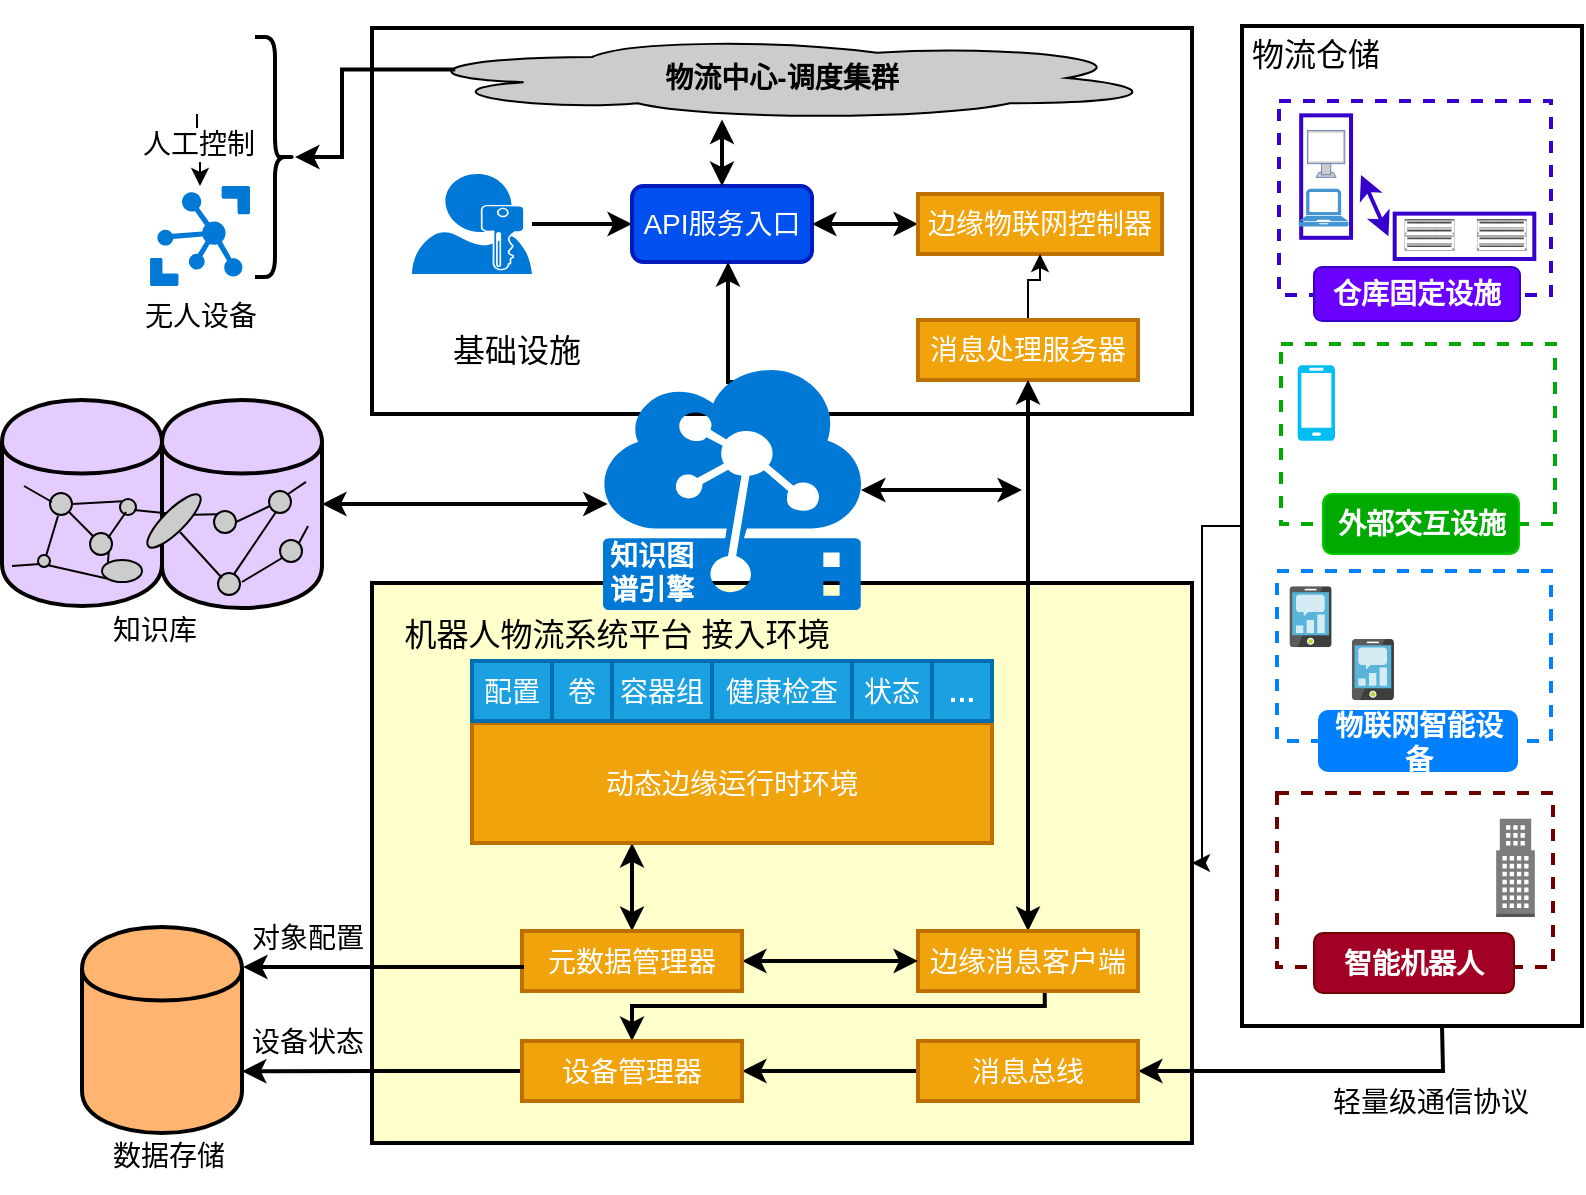 <mxfile version="13.7.3" type="device" pages="2"><diagram id="Lx7UjUvaqmN4qIO5GQPM" name="第 1 页"><mxGraphModel dx="1595" dy="1691" grid="1" gridSize="10" guides="1" tooltips="1" connect="1" arrows="1" fold="1" page="1" pageScale="1" pageWidth="827" pageHeight="1169" math="0" shadow="0"><root><mxCell id="0"/><mxCell id="1" parent="0"/><mxCell id="pBT33sLecfNTB4AK69uB-1" value="" style="edgeStyle=orthogonalEdgeStyle;rounded=0;orthogonalLoop=1;jettySize=auto;html=1;" edge="1" parent="1" source="ZrPnzG4gwPI1K-78CBUd-1" target="ZrPnzG4gwPI1K-78CBUd-11"><mxGeometry relative="1" as="geometry"/></mxCell><mxCell id="ZrPnzG4gwPI1K-78CBUd-1" value="" style="rounded=0;whiteSpace=wrap;html=1;strokeColor=#000000;strokeWidth=2;" parent="1" vertex="1"><mxGeometry x="590" y="-60" width="170" height="500" as="geometry"/></mxCell><mxCell id="ZrPnzG4gwPI1K-78CBUd-2" value="" style="rounded=0;whiteSpace=wrap;html=1;strokeColor=#000000;strokeWidth=2;" parent="1" vertex="1"><mxGeometry x="155" y="-59" width="410" height="193" as="geometry"/></mxCell><mxCell id="ZrPnzG4gwPI1K-78CBUd-3" value="&lt;font style=&quot;font-size: 16px&quot;&gt;基础设施&lt;/font&gt;" style="rounded=0;whiteSpace=wrap;html=1;fillColor=none;strokeColor=none;" parent="1" vertex="1"><mxGeometry x="170" y="82" width="115" height="40" as="geometry"/></mxCell><mxCell id="ZrPnzG4gwPI1K-78CBUd-4" style="edgeStyle=orthogonalEdgeStyle;rounded=0;orthogonalLoop=1;jettySize=auto;html=1;entryX=0;entryY=0.5;entryDx=0;entryDy=0;startArrow=none;startFill=0;strokeWidth=2;" parent="1" source="ZrPnzG4gwPI1K-78CBUd-5" target="ZrPnzG4gwPI1K-78CBUd-6" edge="1"><mxGeometry relative="1" as="geometry"/></mxCell><mxCell id="ZrPnzG4gwPI1K-78CBUd-5" value="" style="shadow=0;dashed=0;html=1;strokeColor=none;labelPosition=center;verticalLabelPosition=bottom;verticalAlign=top;align=center;shape=mxgraph.mscae.enterprise.user_permissions;fillColor=#0078D7;" parent="1" vertex="1"><mxGeometry x="175" y="14" width="60" height="50" as="geometry"/></mxCell><mxCell id="ZrPnzG4gwPI1K-78CBUd-6" value="&lt;font style=&quot;font-size: 14px&quot;&gt;API服务入口&lt;/font&gt;" style="rounded=1;whiteSpace=wrap;html=1;strokeColor=#001DBC;fillColor=#0050ef;strokeWidth=2;fontColor=#ffffff;" parent="1" vertex="1"><mxGeometry x="285" y="20" width="90" height="38" as="geometry"/></mxCell><mxCell id="ZrPnzG4gwPI1K-78CBUd-7" style="edgeStyle=orthogonalEdgeStyle;rounded=0;orthogonalLoop=1;jettySize=auto;html=1;entryX=1;entryY=0.5;entryDx=0;entryDy=0;startArrow=classic;startFill=1;strokeWidth=2;" parent="1" source="ZrPnzG4gwPI1K-78CBUd-8" target="ZrPnzG4gwPI1K-78CBUd-6" edge="1"><mxGeometry relative="1" as="geometry"/></mxCell><mxCell id="ZrPnzG4gwPI1K-78CBUd-8" value="&lt;font style=&quot;font-size: 14px&quot;&gt;边缘物联网控制器&lt;/font&gt;" style="rounded=0;whiteSpace=wrap;html=1;strokeColor=#BD7000;strokeWidth=2;fillColor=#f0a30a;fontColor=#ffffff;" parent="1" vertex="1"><mxGeometry x="428" y="24" width="122" height="30" as="geometry"/></mxCell><mxCell id="O9YKRlJjM2CuxDKWmABN-1" style="edgeStyle=orthogonalEdgeStyle;rounded=0;orthogonalLoop=1;jettySize=auto;html=1;" parent="1" source="ZrPnzG4gwPI1K-78CBUd-10" target="ZrPnzG4gwPI1K-78CBUd-8" edge="1"><mxGeometry relative="1" as="geometry"/></mxCell><mxCell id="ZrPnzG4gwPI1K-78CBUd-10" value="&lt;font style=&quot;font-size: 14px&quot;&gt;消息处理服务器&lt;/font&gt;" style="rounded=0;whiteSpace=wrap;html=1;strokeColor=#BD7000;strokeWidth=2;fillColor=#f0a30a;fontColor=#ffffff;" parent="1" vertex="1"><mxGeometry x="428" y="87" width="110" height="30" as="geometry"/></mxCell><mxCell id="ZrPnzG4gwPI1K-78CBUd-11" value="" style="rounded=0;whiteSpace=wrap;html=1;strokeColor=#000000;strokeWidth=2;fillColor=#FFFFCC;" parent="1" vertex="1"><mxGeometry x="155" y="218.5" width="410" height="280" as="geometry"/></mxCell><mxCell id="ZrPnzG4gwPI1K-78CBUd-12" value="&lt;font style=&quot;font-size: 16px&quot;&gt;机器人物流系统平台 接入环境&lt;/font&gt;" style="rounded=0;whiteSpace=wrap;html=1;fillColor=none;strokeColor=none;" parent="1" vertex="1"><mxGeometry x="155" y="224.5" width="245" height="38" as="geometry"/></mxCell><mxCell id="ZrPnzG4gwPI1K-78CBUd-13" style="edgeStyle=orthogonalEdgeStyle;rounded=0;orthogonalLoop=1;jettySize=auto;html=1;entryX=0.5;entryY=0;entryDx=0;entryDy=0;startArrow=classic;startFill=1;strokeWidth=2;" parent="1" source="ZrPnzG4gwPI1K-78CBUd-15" target="ZrPnzG4gwPI1K-78CBUd-26" edge="1"><mxGeometry relative="1" as="geometry"><Array as="points"><mxPoint x="285" y="360"/><mxPoint x="285" y="360"/></Array></mxGeometry></mxCell><mxCell id="ZrPnzG4gwPI1K-78CBUd-15" value="&lt;font style=&quot;font-size: 14px&quot;&gt;动态边缘运行时环境&lt;/font&gt;" style="rounded=0;whiteSpace=wrap;html=1;strokeColor=#BD7000;strokeWidth=2;fillColor=#f0a30a;fontColor=#ffffff;" parent="1" vertex="1"><mxGeometry x="205" y="288.5" width="260" height="60" as="geometry"/></mxCell><mxCell id="ZrPnzG4gwPI1K-78CBUd-16" value="&lt;span style=&quot;font-size: 14px&quot;&gt;配置&lt;/span&gt;" style="rounded=0;whiteSpace=wrap;html=1;strokeColor=#006EAF;strokeWidth=2;fillColor=#1ba1e2;fontColor=#ffffff;" parent="1" vertex="1"><mxGeometry x="205" y="257.5" width="40" height="30" as="geometry"/></mxCell><mxCell id="ZrPnzG4gwPI1K-78CBUd-17" value="&lt;span style=&quot;font-size: 14px&quot;&gt;卷&lt;/span&gt;" style="rounded=0;whiteSpace=wrap;html=1;strokeColor=#006EAF;strokeWidth=2;fillColor=#1ba1e2;fontColor=#ffffff;" parent="1" vertex="1"><mxGeometry x="245" y="257.5" width="30" height="30" as="geometry"/></mxCell><mxCell id="ZrPnzG4gwPI1K-78CBUd-18" value="&lt;span style=&quot;font-size: 14px&quot;&gt;容器组&lt;/span&gt;" style="rounded=0;whiteSpace=wrap;html=1;strokeColor=#006EAF;strokeWidth=2;fillColor=#1ba1e2;fontColor=#ffffff;" parent="1" vertex="1"><mxGeometry x="275" y="257.5" width="50" height="30" as="geometry"/></mxCell><mxCell id="ZrPnzG4gwPI1K-78CBUd-19" value="&lt;span style=&quot;font-size: 14px&quot;&gt;健康检查&lt;/span&gt;" style="rounded=0;whiteSpace=wrap;html=1;strokeColor=#006EAF;strokeWidth=2;fillColor=#1ba1e2;fontColor=#ffffff;" parent="1" vertex="1"><mxGeometry x="325" y="257.5" width="70" height="30" as="geometry"/></mxCell><mxCell id="ZrPnzG4gwPI1K-78CBUd-20" value="&lt;span style=&quot;font-size: 14px&quot;&gt;状态&lt;/span&gt;" style="rounded=0;whiteSpace=wrap;html=1;strokeColor=#006EAF;strokeWidth=2;fillColor=#1ba1e2;fontColor=#ffffff;" parent="1" vertex="1"><mxGeometry x="395" y="257.5" width="40" height="30" as="geometry"/></mxCell><mxCell id="ZrPnzG4gwPI1K-78CBUd-21" value="&lt;span style=&quot;font-size: 14px&quot;&gt;&lt;b&gt;…&lt;/b&gt;&lt;/span&gt;" style="rounded=0;whiteSpace=wrap;html=1;strokeColor=#006EAF;strokeWidth=2;fillColor=#1ba1e2;fontColor=#ffffff;" parent="1" vertex="1"><mxGeometry x="435" y="257.5" width="30" height="30" as="geometry"/></mxCell><mxCell id="ZrPnzG4gwPI1K-78CBUd-22" style="edgeStyle=orthogonalEdgeStyle;rounded=0;orthogonalLoop=1;jettySize=auto;html=1;strokeWidth=2;startArrow=classic;startFill=1;" parent="1" source="ZrPnzG4gwPI1K-78CBUd-24" target="ZrPnzG4gwPI1K-78CBUd-10" edge="1"><mxGeometry relative="1" as="geometry"/></mxCell><mxCell id="ZrPnzG4gwPI1K-78CBUd-23" style="edgeStyle=orthogonalEdgeStyle;rounded=0;orthogonalLoop=1;jettySize=auto;html=1;entryX=0.5;entryY=0;entryDx=0;entryDy=0;startArrow=none;startFill=0;strokeWidth=2;exitX=0.576;exitY=1.017;exitDx=0;exitDy=0;exitPerimeter=0;" parent="1" source="ZrPnzG4gwPI1K-78CBUd-24" target="ZrPnzG4gwPI1K-78CBUd-31" edge="1"><mxGeometry relative="1" as="geometry"><Array as="points"><mxPoint x="491" y="430"/><mxPoint x="285" y="430"/></Array></mxGeometry></mxCell><mxCell id="ZrPnzG4gwPI1K-78CBUd-24" value="&lt;font style=&quot;font-size: 14px&quot;&gt;边缘消息客户端&lt;/font&gt;" style="rounded=0;whiteSpace=wrap;html=1;strokeColor=#BD7000;strokeWidth=2;fillColor=#f0a30a;fontColor=#ffffff;" parent="1" vertex="1"><mxGeometry x="428" y="392.5" width="110" height="30" as="geometry"/></mxCell><mxCell id="ZrPnzG4gwPI1K-78CBUd-25" style="edgeStyle=orthogonalEdgeStyle;rounded=0;orthogonalLoop=1;jettySize=auto;html=1;entryX=0;entryY=0.5;entryDx=0;entryDy=0;startArrow=classic;startFill=1;strokeWidth=2;" parent="1" source="ZrPnzG4gwPI1K-78CBUd-26" target="ZrPnzG4gwPI1K-78CBUd-24" edge="1"><mxGeometry relative="1" as="geometry"/></mxCell><mxCell id="ZrPnzG4gwPI1K-78CBUd-26" value="&lt;font style=&quot;font-size: 14px&quot;&gt;元数据管理器&lt;/font&gt;" style="rounded=0;whiteSpace=wrap;html=1;strokeColor=#BD7000;strokeWidth=2;fillColor=#f0a30a;fontColor=#ffffff;" parent="1" vertex="1"><mxGeometry x="230" y="392.5" width="110" height="30" as="geometry"/></mxCell><mxCell id="ZrPnzG4gwPI1K-78CBUd-27" style="edgeStyle=orthogonalEdgeStyle;rounded=0;orthogonalLoop=1;jettySize=auto;html=1;startArrow=none;startFill=0;strokeWidth=2;" parent="1" source="ZrPnzG4gwPI1K-78CBUd-29" target="ZrPnzG4gwPI1K-78CBUd-31" edge="1"><mxGeometry relative="1" as="geometry"/></mxCell><mxCell id="ZrPnzG4gwPI1K-78CBUd-28" style="edgeStyle=orthogonalEdgeStyle;rounded=0;orthogonalLoop=1;jettySize=auto;html=1;endArrow=none;endFill=0;startArrow=classic;startFill=1;strokeWidth=2;" parent="1" source="ZrPnzG4gwPI1K-78CBUd-29" edge="1"><mxGeometry relative="1" as="geometry"><mxPoint x="690" y="440" as="targetPoint"/></mxGeometry></mxCell><mxCell id="ZrPnzG4gwPI1K-78CBUd-29" value="&lt;font style=&quot;font-size: 14px&quot;&gt;消息总线&lt;/font&gt;" style="rounded=0;whiteSpace=wrap;html=1;strokeColor=#BD7000;strokeWidth=2;fillColor=#f0a30a;fontColor=#ffffff;" parent="1" vertex="1"><mxGeometry x="428" y="447.5" width="110" height="30" as="geometry"/></mxCell><mxCell id="ZrPnzG4gwPI1K-78CBUd-30" style="edgeStyle=orthogonalEdgeStyle;rounded=0;orthogonalLoop=1;jettySize=auto;html=1;entryX=1;entryY=0.7;entryDx=0;entryDy=0;startArrow=none;startFill=0;strokeWidth=2;" parent="1" source="ZrPnzG4gwPI1K-78CBUd-31" target="ZrPnzG4gwPI1K-78CBUd-108" edge="1"><mxGeometry relative="1" as="geometry"/></mxCell><mxCell id="ZrPnzG4gwPI1K-78CBUd-31" value="&lt;font style=&quot;font-size: 14px&quot;&gt;设备管理器&lt;/font&gt;" style="rounded=0;whiteSpace=wrap;html=1;strokeColor=#BD7000;strokeWidth=2;fillColor=#f0a30a;fontColor=#ffffff;" parent="1" vertex="1"><mxGeometry x="230" y="447.5" width="110" height="30" as="geometry"/></mxCell><mxCell id="ZrPnzG4gwPI1K-78CBUd-32" value="" style="group" parent="1" vertex="1" connectable="0"><mxGeometry x="607.5" y="323.5" width="153.5" height="140.5" as="geometry"/></mxCell><mxCell id="ZrPnzG4gwPI1K-78CBUd-33" value="" style="rounded=0;whiteSpace=wrap;html=1;strokeWidth=2;dashed=1;strokeColor=#6F0000;fillColor=#FFFFFF;fontColor=#ffffff;" parent="ZrPnzG4gwPI1K-78CBUd-32" vertex="1"><mxGeometry width="138" height="87" as="geometry"/></mxCell><mxCell id="ZrPnzG4gwPI1K-78CBUd-38" value="" style="outlineConnect=0;dashed=0;verticalLabelPosition=bottom;verticalAlign=top;align=center;html=1;shape=mxgraph.aws3.office_building;fillColor=#7D7C7C;gradientColor=none;strokeColor=#CCCC00;strokeWidth=2;" parent="ZrPnzG4gwPI1K-78CBUd-32" vertex="1"><mxGeometry x="109.587" y="12.904" width="19.323" height="49.135" as="geometry"/></mxCell><mxCell id="ZrPnzG4gwPI1K-78CBUd-39" value="&lt;span style=&quot;font-size: 14px&quot;&gt;&lt;b&gt;智能机器人&lt;/b&gt;&lt;/span&gt;" style="rounded=1;whiteSpace=wrap;html=1;strokeColor=#6F0000;fillColor=#a20025;fontColor=#ffffff;" parent="ZrPnzG4gwPI1K-78CBUd-32" vertex="1"><mxGeometry x="18.5" y="70" width="100" height="30" as="geometry"/></mxCell><mxCell id="ZrPnzG4gwPI1K-78CBUd-243" value="" style="shape=image;html=1;verticalAlign=top;verticalLabelPosition=bottom;labelBackgroundColor=#ffffff;imageAspect=0;aspect=fixed;image=https://cdn0.iconfinder.com/data/icons/star-wars/512/r2d2-128.png" parent="ZrPnzG4gwPI1K-78CBUd-32" vertex="1"><mxGeometry x="8.62" y="10" width="28.54" height="28.54" as="geometry"/></mxCell><mxCell id="ZrPnzG4gwPI1K-78CBUd-245" value="" style="shape=image;html=1;verticalAlign=top;verticalLabelPosition=bottom;labelBackgroundColor=#ffffff;imageAspect=0;aspect=fixed;image=https://cdn0.iconfinder.com/data/icons/free-e-commerce-linear/1024/atm-machine-128.png" parent="ZrPnzG4gwPI1K-78CBUd-32" vertex="1"><mxGeometry x="12.89" y="42.04" width="20" height="20" as="geometry"/></mxCell><mxCell id="ZrPnzG4gwPI1K-78CBUd-246" value="" style="shape=image;html=1;verticalAlign=top;verticalLabelPosition=bottom;labelBackgroundColor=#ffffff;imageAspect=0;aspect=fixed;image=https://cdn0.iconfinder.com/data/icons/star-wars/512/r2d2-128.png" parent="ZrPnzG4gwPI1K-78CBUd-32" vertex="1"><mxGeometry x="42.5" y="10" width="28.54" height="28.54" as="geometry"/></mxCell><mxCell id="ZrPnzG4gwPI1K-78CBUd-247" value="" style="shape=image;html=1;verticalAlign=top;verticalLabelPosition=bottom;labelBackgroundColor=#ffffff;imageAspect=0;aspect=fixed;image=https://cdn0.iconfinder.com/data/icons/star-wars/512/r2d2-128.png" parent="ZrPnzG4gwPI1K-78CBUd-32" vertex="1"><mxGeometry x="78.05" y="10" width="28.54" height="28.54" as="geometry"/></mxCell><mxCell id="ZrPnzG4gwPI1K-78CBUd-248" value="" style="shape=image;html=1;verticalAlign=top;verticalLabelPosition=bottom;labelBackgroundColor=#ffffff;imageAspect=0;aspect=fixed;image=https://cdn0.iconfinder.com/data/icons/free-e-commerce-linear/1024/atm-machine-128.png" parent="ZrPnzG4gwPI1K-78CBUd-32" vertex="1"><mxGeometry x="46.77" y="42.04" width="20" height="20" as="geometry"/></mxCell><mxCell id="ZrPnzG4gwPI1K-78CBUd-249" value="" style="shape=image;html=1;verticalAlign=top;verticalLabelPosition=bottom;labelBackgroundColor=#ffffff;imageAspect=0;aspect=fixed;image=https://cdn0.iconfinder.com/data/icons/free-e-commerce-linear/1024/atm-machine-128.png" parent="ZrPnzG4gwPI1K-78CBUd-32" vertex="1"><mxGeometry x="82.32" y="42.04" width="20" height="20" as="geometry"/></mxCell><mxCell id="ZrPnzG4gwPI1K-78CBUd-40" value="" style="group" parent="1" vertex="1" connectable="0"><mxGeometry x="609.5" y="99" width="137" height="105" as="geometry"/></mxCell><mxCell id="ZrPnzG4gwPI1K-78CBUd-41" value="" style="rounded=0;whiteSpace=wrap;html=1;strokeWidth=2;dashed=1;strokeColor=#00AA00;" parent="ZrPnzG4gwPI1K-78CBUd-40" vertex="1"><mxGeometry width="137" height="90" as="geometry"/></mxCell><mxCell id="ZrPnzG4gwPI1K-78CBUd-42" value="" style="shape=image;html=1;verticalAlign=top;verticalLabelPosition=bottom;labelBackgroundColor=#ffffff;imageAspect=0;aspect=fixed;image=https://cdn3.iconfinder.com/data/icons/security-flat-2-1/512/home__house__key_-128.png;dashed=1;strokeColor=#00AA00;strokeWidth=2;fillColor=#00AA00;" parent="ZrPnzG4gwPI1K-78CBUd-40" vertex="1"><mxGeometry x="75.915" y="25.325" width="23.229" height="23.229" as="geometry"/></mxCell><mxCell id="ZrPnzG4gwPI1K-78CBUd-43" value="" style="shape=image;html=1;verticalAlign=top;verticalLabelPosition=bottom;labelBackgroundColor=#ffffff;imageAspect=0;aspect=fixed;image=https://cdn3.iconfinder.com/data/icons/security-flat-2-1/512/home__house__key_-128.png;dashed=1;strokeColor=#00AA00;strokeWidth=2;fillColor=#00AA00;" parent="ZrPnzG4gwPI1K-78CBUd-40" vertex="1"><mxGeometry x="106.457" y="7.939" width="23.229" height="23.229" as="geometry"/></mxCell><mxCell id="ZrPnzG4gwPI1K-78CBUd-44" value="" style="shape=image;html=1;verticalAlign=top;verticalLabelPosition=bottom;labelBackgroundColor=#ffffff;imageAspect=0;aspect=fixed;image=https://cdn3.iconfinder.com/data/icons/security-flat-2-1/512/home__house__key_-128.png;dashed=1;strokeColor=#00AA00;strokeWidth=2;fillColor=#00AA00;" parent="ZrPnzG4gwPI1K-78CBUd-40" vertex="1"><mxGeometry x="106.457" y="45.357" width="23.229" height="23.229" as="geometry"/></mxCell><mxCell id="ZrPnzG4gwPI1K-78CBUd-45" value="" style="shape=image;html=1;verticalAlign=top;verticalLabelPosition=bottom;labelBackgroundColor=#ffffff;imageAspect=0;aspect=fixed;image=https://cdn0.iconfinder.com/data/icons/internet-line/512/Internet_Line-18-128.png;dashed=1;strokeColor=#007FFF;strokeWidth=2;fillColor=#007FFF;" parent="ZrPnzG4gwPI1K-78CBUd-40" vertex="1"><mxGeometry x="42.256" y="3.782" width="33.01" height="33.01" as="geometry"/></mxCell><mxCell id="ZrPnzG4gwPI1K-78CBUd-46" value="" style="verticalLabelPosition=bottom;html=1;verticalAlign=top;align=center;strokeColor=none;fillColor=#00BEF2;shape=mxgraph.azure.mobile;dashed=1;" parent="ZrPnzG4gwPI1K-78CBUd-40" vertex="1"><mxGeometry x="8.285" y="10.585" width="18.7" height="37.796" as="geometry"/></mxCell><mxCell id="ZrPnzG4gwPI1K-78CBUd-47" value="" style="shape=image;html=1;verticalAlign=top;verticalLabelPosition=bottom;labelBackgroundColor=#ffffff;imageAspect=0;aspect=fixed;image=https://cdn1.iconfinder.com/data/icons/amenities-outline-ii/48/_computer-128.png;dashed=1;strokeColor=#00AA00;strokeWidth=2;fillColor=#00AA00;" parent="ZrPnzG4gwPI1K-78CBUd-40" vertex="1"><mxGeometry x="36.957" y="44.601" width="28.731" height="28.731" as="geometry"/></mxCell><mxCell id="ZrPnzG4gwPI1K-78CBUd-48" value="&lt;font style=&quot;font-size: 14px&quot; color=&quot;#ffffff&quot;&gt;&lt;b&gt;外部交互设施&lt;/b&gt;&lt;/font&gt;" style="rounded=1;whiteSpace=wrap;html=1;strokeColor=#00CC00;fillColor=#00AA00;" parent="ZrPnzG4gwPI1K-78CBUd-40" vertex="1"><mxGeometry x="21" y="75" width="98" height="30" as="geometry"/></mxCell><mxCell id="ZrPnzG4gwPI1K-78CBUd-49" value="" style="group" parent="1" vertex="1" connectable="0"><mxGeometry x="607.5" y="212.5" width="137.953" height="100" as="geometry"/></mxCell><mxCell id="ZrPnzG4gwPI1K-78CBUd-50" value="" style="rounded=0;whiteSpace=wrap;html=1;strokeWidth=2;dashed=1;strokeColor=#007FFF;" parent="ZrPnzG4gwPI1K-78CBUd-49" vertex="1"><mxGeometry width="137" height="85" as="geometry"/></mxCell><mxCell id="ZrPnzG4gwPI1K-78CBUd-51" value="" style="aspect=fixed;html=1;perimeter=none;align=center;shadow=0;dashed=0;image;fontSize=12;image=img/lib/mscae/Mobile_Engagement.svg;" parent="ZrPnzG4gwPI1K-78CBUd-49" vertex="1"><mxGeometry x="37.399" y="34.02" width="21.089" height="30.564" as="geometry"/></mxCell><mxCell id="ZrPnzG4gwPI1K-78CBUd-52" value="" style="aspect=fixed;html=1;perimeter=none;align=center;shadow=0;dashed=0;image;fontSize=12;image=img/lib/mscae/Mobile_Engagement.svg;" parent="ZrPnzG4gwPI1K-78CBUd-49" vertex="1"><mxGeometry x="6.233" y="7.563" width="21.089" height="30.564" as="geometry"/></mxCell><mxCell id="ZrPnzG4gwPI1K-78CBUd-53" value="" style="shape=image;html=1;verticalAlign=top;verticalLabelPosition=bottom;labelBackgroundColor=#ffffff;imageAspect=0;aspect=fixed;image=https://cdn0.iconfinder.com/data/icons/internet-line/512/Internet_Line-18-128.png;dashed=1;strokeColor=#007FFF;strokeWidth=2;fillColor=#007FFF;" parent="ZrPnzG4gwPI1K-78CBUd-49" vertex="1"><mxGeometry x="59.215" y="6.051" width="33.01" height="33.01" as="geometry"/></mxCell><mxCell id="ZrPnzG4gwPI1K-78CBUd-54" value="" style="shape=image;html=1;verticalAlign=top;verticalLabelPosition=bottom;labelBackgroundColor=#ffffff;imageAspect=0;aspect=fixed;image=https://cdn4.iconfinder.com/data/icons/business-finance-vol-12-2/512/17-128.png;dashed=1;strokeColor=#007FFF;strokeWidth=2;fillColor=#007FFF;" parent="ZrPnzG4gwPI1K-78CBUd-49" vertex="1"><mxGeometry x="84.771" y="7.563" width="53.182" height="53.182" as="geometry"/></mxCell><mxCell id="ZrPnzG4gwPI1K-78CBUd-55" value="" style="shape=image;html=1;verticalAlign=top;verticalLabelPosition=bottom;labelBackgroundColor=#ffffff;imageAspect=0;aspect=fixed;image=https://cdn0.iconfinder.com/data/icons/social-media-2183/512/social__media__social_media__wifi_-128.png;dashed=1;strokeColor=#007FFF;strokeWidth=2;fillColor=#007FFF;rotation=45;" parent="ZrPnzG4gwPI1K-78CBUd-49" vertex="1"><mxGeometry x="59.215" y="39.847" width="14.06" height="14.06" as="geometry"/></mxCell><mxCell id="ZrPnzG4gwPI1K-78CBUd-56" value="" style="shape=image;html=1;verticalAlign=top;verticalLabelPosition=bottom;labelBackgroundColor=#ffffff;imageAspect=0;aspect=fixed;image=https://cdn0.iconfinder.com/data/icons/social-media-2183/512/social__media__social_media__wifi_-128.png;dashed=1;strokeColor=#007FFF;strokeWidth=2;fillColor=#007FFF;rotation=45;imageBackground=none;" parent="ZrPnzG4gwPI1K-78CBUd-49" vertex="1"><mxGeometry x="28.984" y="8.366" width="14.06" height="14.06" as="geometry"/></mxCell><mxCell id="ZrPnzG4gwPI1K-78CBUd-57" value="&lt;font color=&quot;#ffffff&quot;&gt;&lt;span style=&quot;font-size: 14px&quot;&gt;&lt;b&gt;物联网智能设备&lt;/b&gt;&lt;/span&gt;&lt;/font&gt;" style="rounded=1;whiteSpace=wrap;html=1;strokeColor=#007FFF;fillColor=#007FFF;" parent="ZrPnzG4gwPI1K-78CBUd-49" vertex="1"><mxGeometry x="21" y="70" width="99" height="30" as="geometry"/></mxCell><mxCell id="ZrPnzG4gwPI1K-78CBUd-58" value="" style="group" parent="1" vertex="1" connectable="0"><mxGeometry x="608.5" y="-22.5" width="136" height="110" as="geometry"/></mxCell><mxCell id="ZrPnzG4gwPI1K-78CBUd-59" value="" style="rounded=0;whiteSpace=wrap;html=1;strokeWidth=2;dashed=1;strokeColor=#3700CC;fillColor=#FFFFFF;fontColor=#ffffff;" parent="ZrPnzG4gwPI1K-78CBUd-58" vertex="1"><mxGeometry width="136" height="97" as="geometry"/></mxCell><mxCell id="ZrPnzG4gwPI1K-78CBUd-60" value="" style="shape=image;html=1;verticalAlign=top;verticalLabelPosition=bottom;labelBackgroundColor=#ffffff;imageAspect=0;aspect=fixed;image=https://cdn2.iconfinder.com/data/icons/maki/100/commerical-building-128.png;dashed=1;strokeColor=#CCCC00;strokeWidth=2;fillColor=#FFFFFF;" parent="ZrPnzG4gwPI1K-78CBUd-58" vertex="1"><mxGeometry x="50.047" y="4" width="48.292" height="48.292" as="geometry"/></mxCell><mxCell id="ZrPnzG4gwPI1K-78CBUd-61" value="" style="shape=image;html=1;verticalAlign=top;verticalLabelPosition=bottom;labelBackgroundColor=#ffffff;imageAspect=0;aspect=fixed;image=https://cdn2.iconfinder.com/data/icons/maki/100/commerical-building-128.png;dashed=1;strokeColor=#CCCC00;strokeWidth=2;fillColor=#FFFFFF;" parent="ZrPnzG4gwPI1K-78CBUd-58" vertex="1"><mxGeometry x="86.511" y="4" width="48.292" height="48.292" as="geometry"/></mxCell><mxCell id="ZrPnzG4gwPI1K-78CBUd-62" value="" style="rounded=0;whiteSpace=wrap;html=1;strokeWidth=2;strokeColor=#3700CC;fillColor=#FFFFFF;fontColor=#ffffff;" parent="ZrPnzG4gwPI1K-78CBUd-58" vertex="1"><mxGeometry x="57.839" y="56.316" width="69.812" height="22.677" as="geometry"/></mxCell><mxCell id="ZrPnzG4gwPI1K-78CBUd-63" value="" style="rounded=0;whiteSpace=wrap;html=1;strokeWidth=2;strokeColor=#3700CC;fillColor=#FFFFFF;fontColor=#ffffff;" parent="ZrPnzG4gwPI1K-78CBUd-58" vertex="1"><mxGeometry x="11.09" y="7.181" width="24.933" height="61.229" as="geometry"/></mxCell><mxCell id="ZrPnzG4gwPI1K-78CBUd-64" value="" style="strokeColor=#666666;html=1;labelPosition=right;align=left;spacingLeft=15;shadow=0;dashed=0;fillColor=#ffffff;outlineConnect=0;shape=mxgraph.rack.general.cat5e_rack_mount_patch_panel_96_ports;" parent="ZrPnzG4gwPI1K-78CBUd-58" vertex="1"><mxGeometry x="62.825" y="58.961" width="24.933" height="15.874" as="geometry"/></mxCell><mxCell id="ZrPnzG4gwPI1K-78CBUd-65" value="" style="strokeColor=#666666;html=1;labelPosition=right;align=left;spacingLeft=15;shadow=0;dashed=0;fillColor=#ffffff;outlineConnect=0;shape=mxgraph.rack.general.cat5e_rack_mount_patch_panel_96_ports;" parent="ZrPnzG4gwPI1K-78CBUd-58" vertex="1"><mxGeometry x="98.978" y="58.961" width="24.933" height="15.874" as="geometry"/></mxCell><mxCell id="ZrPnzG4gwPI1K-78CBUd-66" value="" style="fontColor=#0066CC;verticalAlign=top;verticalLabelPosition=bottom;labelPosition=center;align=center;html=1;outlineConnect=0;fillColor=#CCCCCC;strokeColor=#6881B3;gradientColor=none;gradientDirection=north;strokeWidth=2;shape=mxgraph.networks.monitor;" parent="ZrPnzG4gwPI1K-78CBUd-58" vertex="1"><mxGeometry x="14.206" y="14.74" width="18.7" height="23.433" as="geometry"/></mxCell><mxCell id="ZrPnzG4gwPI1K-78CBUd-67" value="" style="shadow=0;dashed=0;html=1;strokeColor=none;fillColor=#4495D1;labelPosition=center;verticalLabelPosition=bottom;verticalAlign=top;align=center;outlineConnect=0;shape=mxgraph.veeam.laptop;" parent="ZrPnzG4gwPI1K-78CBUd-58" vertex="1"><mxGeometry x="9.843" y="43.843" width="24.933" height="18.898" as="geometry"/></mxCell><mxCell id="ZrPnzG4gwPI1K-78CBUd-68" value="" style="endArrow=classic;startArrow=classic;html=1;exitX=0.303;exitY=0.343;exitDx=0;exitDy=0;exitPerimeter=0;strokeWidth=2;fillColor=#6a00ff;strokeColor=#3700CC;" parent="ZrPnzG4gwPI1K-78CBUd-58" edge="1"><mxGeometry width="50" height="50" relative="1" as="geometry"><mxPoint x="41" y="37" as="sourcePoint"/><mxPoint x="54.722" y="67.654" as="targetPoint"/></mxGeometry></mxCell><mxCell id="ZrPnzG4gwPI1K-78CBUd-69" value="&lt;font style=&quot;font-size: 14px&quot;&gt;&lt;b&gt;仓库固定设施&lt;/b&gt;&lt;/font&gt;" style="rounded=1;whiteSpace=wrap;html=1;strokeColor=#3700CC;fillColor=#6a00ff;fontColor=#ffffff;" parent="ZrPnzG4gwPI1K-78CBUd-58" vertex="1"><mxGeometry x="17.5" y="83" width="103" height="27" as="geometry"/></mxCell><mxCell id="ZrPnzG4gwPI1K-78CBUd-70" value="&lt;span style=&quot;font-size: 16px&quot;&gt;物流仓储&lt;/span&gt;" style="rounded=0;whiteSpace=wrap;html=1;fillColor=none;strokeColor=none;" parent="1" vertex="1"><mxGeometry x="586.5" y="-65.5" width="80" height="38" as="geometry"/></mxCell><mxCell id="ZrPnzG4gwPI1K-78CBUd-71" value="&lt;font style=&quot;font-size: 14px&quot;&gt;轻量级通信协议&lt;/font&gt;" style="rounded=0;whiteSpace=wrap;html=1;fillColor=none;strokeColor=none;" parent="1" vertex="1"><mxGeometry x="633" y="459" width="103" height="38" as="geometry"/></mxCell><mxCell id="ZrPnzG4gwPI1K-78CBUd-72" style="edgeStyle=orthogonalEdgeStyle;rounded=0;orthogonalLoop=1;jettySize=auto;html=1;startArrow=classic;startFill=1;strokeWidth=2;" parent="1" source="ZrPnzG4gwPI1K-78CBUd-74" edge="1"><mxGeometry relative="1" as="geometry"><mxPoint x="480" y="172" as="targetPoint"/></mxGeometry></mxCell><mxCell id="ZrPnzG4gwPI1K-78CBUd-73" style="edgeStyle=orthogonalEdgeStyle;rounded=0;orthogonalLoop=1;jettySize=auto;html=1;exitX=0.5;exitY=0.05;exitDx=0;exitDy=0;exitPerimeter=0;entryX=0.5;entryY=1;entryDx=0;entryDy=0;startArrow=none;startFill=0;strokeWidth=2;" parent="1" edge="1"><mxGeometry relative="1" as="geometry"><mxPoint x="340" y="118" as="sourcePoint"/><mxPoint x="333" y="58" as="targetPoint"/><Array as="points"><mxPoint x="333" y="118"/></Array></mxGeometry></mxCell><mxCell id="ZrPnzG4gwPI1K-78CBUd-74" value="" style="shadow=0;dashed=0;html=1;strokeColor=none;labelPosition=center;verticalLabelPosition=bottom;verticalAlign=top;align=center;shape=mxgraph.mscae.cloud.iot_edge;fillColor=#0079D6;" parent="1" vertex="1"><mxGeometry x="270.5" y="112" width="129" height="120" as="geometry"/></mxCell><mxCell id="ZrPnzG4gwPI1K-78CBUd-75" value="&lt;font style=&quot;font-size: 14px&quot; color=&quot;#ffffff&quot;&gt;&lt;b&gt;知识图&lt;br&gt;谱引擎&lt;/b&gt;&lt;/font&gt;" style="rounded=0;whiteSpace=wrap;html=1;fillColor=none;strokeColor=none;" parent="1" vertex="1"><mxGeometry x="271" y="194" width="48" height="38" as="geometry"/></mxCell><mxCell id="ZrPnzG4gwPI1K-78CBUd-76" value="" style="shape=cylinder;whiteSpace=wrap;html=1;boundedLbl=1;backgroundOutline=1;strokeColor=#000000;strokeWidth=2;fillColor=#E5CCFF;" parent="1" vertex="1"><mxGeometry x="-30" y="127" width="80" height="103" as="geometry"/></mxCell><mxCell id="ZrPnzG4gwPI1K-78CBUd-77" style="edgeStyle=orthogonalEdgeStyle;rounded=0;orthogonalLoop=1;jettySize=auto;html=1;exitX=1;exitY=0.5;exitDx=0;exitDy=0;entryX=0.018;entryY=0.558;entryDx=0;entryDy=0;entryPerimeter=0;startArrow=classic;startFill=1;strokeWidth=2;" parent="1" source="ZrPnzG4gwPI1K-78CBUd-78" target="ZrPnzG4gwPI1K-78CBUd-74" edge="1"><mxGeometry relative="1" as="geometry"/></mxCell><mxCell id="ZrPnzG4gwPI1K-78CBUd-78" value="" style="shape=cylinder;whiteSpace=wrap;html=1;boundedLbl=1;backgroundOutline=1;strokeColor=#000000;strokeWidth=2;fillColor=#E5CCFF;" parent="1" vertex="1"><mxGeometry x="50" y="127" width="80" height="104" as="geometry"/></mxCell><mxCell id="ZrPnzG4gwPI1K-78CBUd-79" value="&lt;span style=&quot;font-size: 14px&quot;&gt;知识库&lt;/span&gt;" style="rounded=0;whiteSpace=wrap;html=1;fillColor=none;strokeColor=none;" parent="1" vertex="1"><mxGeometry x="1" y="222.5" width="91" height="38" as="geometry"/></mxCell><mxCell id="ZrPnzG4gwPI1K-78CBUd-80" value="" style="ellipse;whiteSpace=wrap;html=1;aspect=fixed;strokeColor=#000000;strokeWidth=1;fillColor=#CCCCCC;" parent="1" vertex="1"><mxGeometry x="-6" y="173.5" width="11" height="11" as="geometry"/></mxCell><mxCell id="ZrPnzG4gwPI1K-78CBUd-81" value="" style="ellipse;whiteSpace=wrap;html=1;aspect=fixed;strokeColor=#000000;strokeWidth=1;fillColor=#CCCCCC;" parent="1" vertex="1"><mxGeometry x="-12" y="204.5" width="6" height="6" as="geometry"/></mxCell><mxCell id="ZrPnzG4gwPI1K-78CBUd-82" value="" style="ellipse;whiteSpace=wrap;html=1;strokeColor=#000000;strokeWidth=1;fillColor=#CCCCCC;" parent="1" vertex="1"><mxGeometry x="20" y="207" width="20" height="11" as="geometry"/></mxCell><mxCell id="ZrPnzG4gwPI1K-78CBUd-83" value="" style="ellipse;whiteSpace=wrap;html=1;aspect=fixed;strokeColor=#000000;strokeWidth=1;fillColor=#CCCCCC;" parent="1" vertex="1"><mxGeometry x="29" y="176.5" width="8" height="8" as="geometry"/></mxCell><mxCell id="ZrPnzG4gwPI1K-78CBUd-84" value="" style="ellipse;whiteSpace=wrap;html=1;strokeColor=#000000;strokeWidth=1;fillColor=#CCCCCC;rotation=-45;" parent="1" vertex="1"><mxGeometry x="38" y="182" width="36" height="11" as="geometry"/></mxCell><mxCell id="ZrPnzG4gwPI1K-78CBUd-85" value="" style="ellipse;whiteSpace=wrap;html=1;aspect=fixed;strokeColor=#000000;strokeWidth=1;fillColor=#CCCCCC;" parent="1" vertex="1"><mxGeometry x="78" y="213.5" width="11" height="11" as="geometry"/></mxCell><mxCell id="ZrPnzG4gwPI1K-78CBUd-86" value="" style="ellipse;whiteSpace=wrap;html=1;aspect=fixed;strokeColor=#000000;strokeWidth=1;fillColor=#CCCCCC;" parent="1" vertex="1"><mxGeometry x="14" y="193.5" width="11" height="11" as="geometry"/></mxCell><mxCell id="ZrPnzG4gwPI1K-78CBUd-87" value="" style="ellipse;whiteSpace=wrap;html=1;aspect=fixed;strokeColor=#000000;strokeWidth=1;fillColor=#CCCCCC;" parent="1" vertex="1"><mxGeometry x="109" y="197" width="11" height="11" as="geometry"/></mxCell><mxCell id="ZrPnzG4gwPI1K-78CBUd-88" value="" style="ellipse;whiteSpace=wrap;html=1;aspect=fixed;strokeColor=#000000;strokeWidth=1;fillColor=#CCCCCC;" parent="1" vertex="1"><mxGeometry x="76" y="182.5" width="11" height="11" as="geometry"/></mxCell><mxCell id="ZrPnzG4gwPI1K-78CBUd-89" value="" style="ellipse;whiteSpace=wrap;html=1;aspect=fixed;strokeColor=#000000;strokeWidth=1;fillColor=#CCCCCC;" parent="1" vertex="1"><mxGeometry x="103.5" y="172.5" width="11" height="11" as="geometry"/></mxCell><mxCell id="ZrPnzG4gwPI1K-78CBUd-90" value="" style="endArrow=none;html=1;strokeWidth=1;entryX=0.333;entryY=0.75;entryDx=0;entryDy=0;entryPerimeter=0;exitX=0.075;exitY=0.806;exitDx=0;exitDy=0;exitPerimeter=0;" parent="1" edge="1"><mxGeometry width="50" height="50" relative="1" as="geometry"><mxPoint x="-25" y="210" as="sourcePoint"/><mxPoint x="-11" y="209" as="targetPoint"/></mxGeometry></mxCell><mxCell id="ZrPnzG4gwPI1K-78CBUd-91" value="" style="endArrow=none;html=1;strokeWidth=1;entryX=0;entryY=1;entryDx=0;entryDy=0;exitX=1;exitY=1;exitDx=0;exitDy=0;" parent="1" source="ZrPnzG4gwPI1K-78CBUd-81" target="ZrPnzG4gwPI1K-78CBUd-82" edge="1"><mxGeometry width="50" height="50" relative="1" as="geometry"><mxPoint x="-14" y="220" as="sourcePoint"/><mxPoint y="219" as="targetPoint"/></mxGeometry></mxCell><mxCell id="ZrPnzG4gwPI1K-78CBUd-92" value="" style="endArrow=none;html=1;strokeWidth=1;entryX=1;entryY=0.5;entryDx=0;entryDy=0;exitX=0.375;exitY=0.592;exitDx=0;exitDy=0;exitPerimeter=0;" parent="1" edge="1"><mxGeometry width="50" height="50" relative="1" as="geometry"><mxPoint x="-2" y="185" as="sourcePoint"/><mxPoint x="-8" y="205" as="targetPoint"/></mxGeometry></mxCell><mxCell id="ZrPnzG4gwPI1K-78CBUd-93" value="" style="endArrow=none;html=1;strokeWidth=1;entryX=0;entryY=0;entryDx=0;entryDy=0;exitX=1;exitY=1;exitDx=0;exitDy=0;" parent="1" source="ZrPnzG4gwPI1K-78CBUd-86" target="ZrPnzG4gwPI1K-78CBUd-82" edge="1"><mxGeometry width="50" height="50" relative="1" as="geometry"><mxPoint x="8" y="195" as="sourcePoint"/><mxPoint x="2" y="215" as="targetPoint"/></mxGeometry></mxCell><mxCell id="ZrPnzG4gwPI1K-78CBUd-94" value="" style="endArrow=none;html=1;strokeWidth=1;entryX=1;entryY=0.5;entryDx=0;entryDy=0;exitX=0;exitY=0;exitDx=0;exitDy=0;" parent="1" source="ZrPnzG4gwPI1K-78CBUd-83" target="ZrPnzG4gwPI1K-78CBUd-80" edge="1"><mxGeometry width="50" height="50" relative="1" as="geometry"><mxPoint x="8" y="195" as="sourcePoint"/><mxPoint x="2" y="215" as="targetPoint"/></mxGeometry></mxCell><mxCell id="ZrPnzG4gwPI1K-78CBUd-95" value="" style="endArrow=none;html=1;strokeWidth=1;exitX=0.625;exitY=1.188;exitDx=0;exitDy=0;exitPerimeter=0;" parent="1" edge="1"><mxGeometry width="50" height="50" relative="1" as="geometry"><mxPoint x="32" y="183" as="sourcePoint"/><mxPoint x="23" y="196" as="targetPoint"/></mxGeometry></mxCell><mxCell id="ZrPnzG4gwPI1K-78CBUd-96" value="" style="endArrow=none;html=1;strokeWidth=1;entryX=1;entryY=1;entryDx=0;entryDy=0;exitX=0;exitY=0;exitDx=0;exitDy=0;" parent="1" source="ZrPnzG4gwPI1K-78CBUd-86" target="ZrPnzG4gwPI1K-78CBUd-80" edge="1"><mxGeometry width="50" height="50" relative="1" as="geometry"><mxPoint x="40" y="188" as="sourcePoint"/><mxPoint x="15" y="189" as="targetPoint"/></mxGeometry></mxCell><mxCell id="ZrPnzG4gwPI1K-78CBUd-97" value="" style="endArrow=none;html=1;strokeWidth=1;entryX=0.333;entryY=0.75;entryDx=0;entryDy=0;entryPerimeter=0;" parent="1" edge="1"><mxGeometry width="50" height="50" relative="1" as="geometry"><mxPoint x="-19" y="170" as="sourcePoint"/><mxPoint x="-5" y="178" as="targetPoint"/></mxGeometry></mxCell><mxCell id="ZrPnzG4gwPI1K-78CBUd-98" value="" style="endArrow=none;html=1;strokeWidth=1;exitX=0.5;exitY=0;exitDx=0;exitDy=0;" parent="1" source="ZrPnzG4gwPI1K-78CBUd-84" edge="1"><mxGeometry width="50" height="50" relative="1" as="geometry"><mxPoint x="40" y="188" as="sourcePoint"/><mxPoint x="36" y="182" as="targetPoint"/></mxGeometry></mxCell><mxCell id="ZrPnzG4gwPI1K-78CBUd-99" value="" style="endArrow=none;html=1;strokeWidth=1;entryX=0.125;entryY=0.644;entryDx=0;entryDy=0;entryPerimeter=0;" parent="1" edge="1"><mxGeometry width="50" height="50" relative="1" as="geometry"><mxPoint x="80" y="216" as="sourcePoint"/><mxPoint x="59" y="193" as="targetPoint"/></mxGeometry></mxCell><mxCell id="ZrPnzG4gwPI1K-78CBUd-100" value="" style="endArrow=none;html=1;strokeWidth=1;exitX=0.738;exitY=0.769;exitDx=0;exitDy=0;exitPerimeter=0;entryX=0.967;entryY=-0.092;entryDx=0;entryDy=0;entryPerimeter=0;" parent="1" edge="1"><mxGeometry width="50" height="50" relative="1" as="geometry"><mxPoint x="110" y="206" as="sourcePoint"/><mxPoint x="90" y="218" as="targetPoint"/></mxGeometry></mxCell><mxCell id="ZrPnzG4gwPI1K-78CBUd-101" value="" style="endArrow=none;html=1;strokeWidth=1;entryX=1;entryY=0;entryDx=0;entryDy=0;exitX=0.913;exitY=0.606;exitDx=0;exitDy=0;exitPerimeter=0;" parent="1" source="ZrPnzG4gwPI1K-78CBUd-78" target="ZrPnzG4gwPI1K-78CBUd-87" edge="1"><mxGeometry width="50" height="50" relative="1" as="geometry"><mxPoint x="-9" y="180" as="sourcePoint"/><mxPoint x="5" y="188" as="targetPoint"/></mxGeometry></mxCell><mxCell id="ZrPnzG4gwPI1K-78CBUd-102" value="" style="endArrow=none;html=1;strokeWidth=1;exitX=0.752;exitY=0.918;exitDx=0;exitDy=0;exitPerimeter=0;entryX=0;entryY=0;entryDx=0;entryDy=0;" parent="1" source="ZrPnzG4gwPI1K-78CBUd-84" target="ZrPnzG4gwPI1K-78CBUd-88" edge="1"><mxGeometry width="50" height="50" relative="1" as="geometry"><mxPoint x="70" y="340" as="sourcePoint"/><mxPoint x="120" y="290" as="targetPoint"/></mxGeometry></mxCell><mxCell id="ZrPnzG4gwPI1K-78CBUd-103" value="" style="endArrow=none;html=1;strokeWidth=1;exitX=1;exitY=0.5;exitDx=0;exitDy=0;" parent="1" source="ZrPnzG4gwPI1K-78CBUd-88" edge="1"><mxGeometry width="50" height="50" relative="1" as="geometry"><mxPoint x="50" y="370" as="sourcePoint"/><mxPoint x="104" y="180" as="targetPoint"/></mxGeometry></mxCell><mxCell id="ZrPnzG4gwPI1K-78CBUd-104" value="" style="endArrow=none;html=1;strokeWidth=1;entryX=0.318;entryY=0.955;entryDx=0;entryDy=0;entryPerimeter=0;exitX=0.45;exitY=0.837;exitDx=0;exitDy=0;exitPerimeter=0;" parent="1" source="ZrPnzG4gwPI1K-78CBUd-78" target="ZrPnzG4gwPI1K-78CBUd-89" edge="1"><mxGeometry width="50" height="50" relative="1" as="geometry"><mxPoint x="30" y="360" as="sourcePoint"/><mxPoint x="80" y="310" as="targetPoint"/></mxGeometry></mxCell><mxCell id="ZrPnzG4gwPI1K-78CBUd-105" value="" style="endArrow=none;html=1;strokeWidth=1;entryX=0.9;entryY=0.394;entryDx=0;entryDy=0;exitX=1;exitY=0;exitDx=0;exitDy=0;entryPerimeter=0;" parent="1" source="ZrPnzG4gwPI1K-78CBUd-89" target="ZrPnzG4gwPI1K-78CBUd-78" edge="1"><mxGeometry width="50" height="50" relative="1" as="geometry"><mxPoint x="133" y="200" as="sourcePoint"/><mxPoint x="128" y="209" as="targetPoint"/></mxGeometry></mxCell><mxCell id="ZrPnzG4gwPI1K-78CBUd-106" style="edgeStyle=orthogonalEdgeStyle;rounded=0;orthogonalLoop=1;jettySize=auto;html=1;startArrow=classic;startFill=1;endArrow=classic;endFill=1;strokeWidth=2;" parent="1" source="ZrPnzG4gwPI1K-78CBUd-107" edge="1"><mxGeometry relative="1" as="geometry"><mxPoint x="330" y="20" as="targetPoint"/><Array as="points"><mxPoint x="330"/><mxPoint x="330"/></Array></mxGeometry></mxCell><mxCell id="ZrPnzG4gwPI1K-78CBUd-107" value="&lt;font style=&quot;font-size: 14px&quot;&gt;&lt;b&gt;物流中心-调度集群&lt;/b&gt;&lt;/font&gt;" style="ellipse;shape=cloud;whiteSpace=wrap;html=1;strokeColor=#000000;strokeWidth=1;fillColor=#CCCCCC;" parent="1" vertex="1"><mxGeometry x="170" y="-55" width="380" height="42" as="geometry"/></mxCell><mxCell id="ZrPnzG4gwPI1K-78CBUd-108" value="" style="shape=cylinder;whiteSpace=wrap;html=1;boundedLbl=1;backgroundOutline=1;strokeColor=#000000;strokeWidth=2;fillColor=#FFB570;" parent="1" vertex="1"><mxGeometry x="10" y="390.5" width="80" height="103" as="geometry"/></mxCell><mxCell id="ZrPnzG4gwPI1K-78CBUd-109" value="&lt;span style=&quot;font-size: 14px&quot;&gt;数据存储&lt;/span&gt;" style="rounded=0;whiteSpace=wrap;html=1;fillColor=none;strokeColor=none;" parent="1" vertex="1"><mxGeometry x="8" y="485.5" width="91" height="38" as="geometry"/></mxCell><mxCell id="ZrPnzG4gwPI1K-78CBUd-110" value="&lt;span style=&quot;font-size: 14px&quot;&gt;对象配置&lt;/span&gt;" style="rounded=0;whiteSpace=wrap;html=1;fillColor=none;strokeColor=none;" parent="1" vertex="1"><mxGeometry x="87" y="377" width="72" height="38" as="geometry"/></mxCell><mxCell id="ZrPnzG4gwPI1K-78CBUd-111" value="&lt;span style=&quot;font-size: 14px&quot;&gt;设备状态&lt;/span&gt;" style="rounded=0;whiteSpace=wrap;html=1;fillColor=none;strokeColor=none;direction=west;" parent="1" vertex="1"><mxGeometry x="87" y="428.5" width="72" height="38" as="geometry"/></mxCell><mxCell id="ZrPnzG4gwPI1K-78CBUd-117" style="edgeStyle=orthogonalEdgeStyle;rounded=0;orthogonalLoop=1;jettySize=auto;html=1;entryX=0.07;entryY=0.4;entryDx=0;entryDy=0;entryPerimeter=0;startArrow=classic;startFill=1;endArrow=none;endFill=0;strokeWidth=2;" parent="1" source="ZrPnzG4gwPI1K-78CBUd-118" target="ZrPnzG4gwPI1K-78CBUd-107" edge="1"><mxGeometry relative="1" as="geometry"><Array as="points"><mxPoint x="140" y="6"/><mxPoint x="140" y="-39"/></Array></mxGeometry></mxCell><mxCell id="ZrPnzG4gwPI1K-78CBUd-118" value="" style="shape=curlyBracket;whiteSpace=wrap;html=1;rounded=1;strokeColor=#000000;strokeWidth=2;fillColor=#FFFFCC;direction=west;" parent="1" vertex="1"><mxGeometry x="96.5" y="-54.5" width="20" height="120" as="geometry"/></mxCell><mxCell id="ZrPnzG4gwPI1K-78CBUd-250" value="" style="edgeStyle=orthogonalEdgeStyle;rounded=0;orthogonalLoop=1;jettySize=auto;html=1;" parent="1" source="ZrPnzG4gwPI1K-78CBUd-119" target="ZrPnzG4gwPI1K-78CBUd-120" edge="1"><mxGeometry relative="1" as="geometry"/></mxCell><mxCell id="ZrPnzG4gwPI1K-78CBUd-119" value="&lt;font style=&quot;font-size: 14px&quot;&gt;人工控制&lt;/font&gt;" style="shape=image;html=1;verticalAlign=top;verticalLabelPosition=bottom;labelBackgroundColor=#ffffff;imageAspect=0;aspect=fixed;image=https://cdn0.iconfinder.com/data/icons/small-n-flat/24/678109-profile-group-128.png;strokeColor=#FFFFFF;strokeWidth=2;fillColor=none;" parent="1" vertex="1"><mxGeometry x="39" y="-73" width="57" height="57" as="geometry"/></mxCell><mxCell id="ZrPnzG4gwPI1K-78CBUd-120" value="&lt;span style=&quot;font-size: 14px&quot;&gt;无人设备&lt;/span&gt;" style="shadow=0;dashed=0;html=1;strokeColor=none;labelPosition=center;verticalLabelPosition=bottom;verticalAlign=top;align=center;shape=mxgraph.mscae.cloud.iot;fillColor=#0079D6;" parent="1" vertex="1"><mxGeometry x="44" y="20" width="50" height="50" as="geometry"/></mxCell><mxCell id="ZrPnzG4gwPI1K-78CBUd-121" style="edgeStyle=orthogonalEdgeStyle;rounded=0;orthogonalLoop=1;jettySize=auto;html=1;entryX=1;entryY=0.7;entryDx=0;entryDy=0;startArrow=none;startFill=0;strokeWidth=2;" parent="1" edge="1"><mxGeometry relative="1" as="geometry"><mxPoint x="231" y="410.529" as="sourcePoint"/><mxPoint x="90.529" y="410.529" as="targetPoint"/></mxGeometry></mxCell></root></mxGraphModel></diagram><diagram id="BcQCYOnj26xcvK1QRzGk" name="第 2 页"><mxGraphModel dx="1008" dy="493" grid="1" gridSize="10" guides="1" tooltips="1" connect="1" arrows="1" fold="1" page="1" pageScale="1" pageWidth="827" pageHeight="1169" math="0" shadow="0">&#xa;      &#xa;      <root>&#xa;        &#xa;        <mxCell id="FvDFjdR7gVoKa_HivH6m-0"/>&#xa;        &#xa;        <mxCell id="FvDFjdR7gVoKa_HivH6m-1" parent="FvDFjdR7gVoKa_HivH6m-0"/>&#xa;        &#xa;        <mxCell id="FvDFjdR7gVoKa_HivH6m-2" value="物流仓库核心业务（90%）" style="rounded=0;whiteSpace=wrap;html=1;fontSize=16;fillColor=#F8CECC;" parent="FvDFjdR7gVoKa_HivH6m-1" vertex="1">&#xa;          &#xa;          <mxGeometry x="150" y="120" width="130" height="60" as="geometry"/>&#xa;          &#xa;        </mxCell>&#xa;        &#xa;        <mxCell id="FvDFjdR7gVoKa_HivH6m-3" value="物流仓库支撑业务（10%）" style="rounded=0;whiteSpace=wrap;html=1;fontSize=16;" parent="FvDFjdR7gVoKa_HivH6m-1" vertex="1">&#xa;          &#xa;          <mxGeometry x="440" y="120" width="130" height="60" as="geometry"/>&#xa;          &#xa;        </mxCell>&#xa;        &#xa;        <mxCell id="FvDFjdR7gVoKa_HivH6m-4" value="物流仓储进程事件管理中心" style="rounded=0;whiteSpace=wrap;html=1;fontSize=16;fillColor=#F8CECC;" parent="FvDFjdR7gVoKa_HivH6m-1" vertex="1">&#xa;          &#xa;          <mxGeometry x="150" y="210" width="130" height="60" as="geometry"/>&#xa;          &#xa;        </mxCell>&#xa;        &#xa;        <mxCell id="FvDFjdR7gVoKa_HivH6m-5" value="业务RMI事件管理中心" style="rounded=0;whiteSpace=wrap;html=1;fontSize=16;" parent="FvDFjdR7gVoKa_HivH6m-1" vertex="1">&#xa;          &#xa;          <mxGeometry x="440" y="210" width="130" height="60" as="geometry"/>&#xa;          &#xa;        </mxCell>&#xa;        &#xa;        <mxCell id="FvDFjdR7gVoKa_HivH6m-6" style="edgeStyle=orthogonalEdgeStyle;rounded=0;orthogonalLoop=1;jettySize=auto;html=1;entryX=0.5;entryY=0;entryDx=0;entryDy=0;exitX=0;exitY=0.5;exitDx=0;exitDy=0;" parent="FvDFjdR7gVoKa_HivH6m-1" source="FvDFjdR7gVoKa_HivH6m-10" target="FvDFjdR7gVoKa_HivH6m-11" edge="1">&#xa;          &#xa;          <mxGeometry relative="1" as="geometry"/>&#xa;          &#xa;        </mxCell>&#xa;        &#xa;        <mxCell id="FvDFjdR7gVoKa_HivH6m-7" style="edgeStyle=orthogonalEdgeStyle;rounded=0;orthogonalLoop=1;jettySize=auto;html=1;entryX=0.5;entryY=0;entryDx=0;entryDy=0;exitX=1;exitY=0.5;exitDx=0;exitDy=0;" parent="FvDFjdR7gVoKa_HivH6m-1" source="FvDFjdR7gVoKa_HivH6m-10" target="FvDFjdR7gVoKa_HivH6m-12" edge="1">&#xa;          &#xa;          <mxGeometry relative="1" as="geometry"/>&#xa;          &#xa;        </mxCell>&#xa;        &#xa;        <mxCell id="FvDFjdR7gVoKa_HivH6m-8" style="edgeStyle=orthogonalEdgeStyle;rounded=0;orthogonalLoop=1;jettySize=auto;html=1;entryX=0.5;entryY=1;entryDx=0;entryDy=0;" parent="FvDFjdR7gVoKa_HivH6m-1" source="FvDFjdR7gVoKa_HivH6m-10" target="FvDFjdR7gVoKa_HivH6m-5" edge="1">&#xa;          &#xa;          <mxGeometry relative="1" as="geometry">&#xa;            &#xa;            <Array as="points">&#xa;              &#xa;              <mxPoint x="366" y="290"/>&#xa;              &#xa;              <mxPoint x="505" y="290"/>&#xa;              &#xa;            </Array>&#xa;            &#xa;          </mxGeometry>&#xa;          &#xa;        </mxCell>&#xa;        &#xa;        <mxCell id="FvDFjdR7gVoKa_HivH6m-9" style="edgeStyle=orthogonalEdgeStyle;rounded=0;orthogonalLoop=1;jettySize=auto;html=1;entryX=0.5;entryY=1;entryDx=0;entryDy=0;" parent="FvDFjdR7gVoKa_HivH6m-1" source="FvDFjdR7gVoKa_HivH6m-10" target="FvDFjdR7gVoKa_HivH6m-4" edge="1">&#xa;          &#xa;          <mxGeometry relative="1" as="geometry">&#xa;            &#xa;            <Array as="points">&#xa;              &#xa;              <mxPoint x="366" y="290"/>&#xa;              &#xa;              <mxPoint x="215" y="290"/>&#xa;              &#xa;            </Array>&#xa;            &#xa;          </mxGeometry>&#xa;          &#xa;        </mxCell>&#xa;        &#xa;        <mxCell id="FvDFjdR7gVoKa_HivH6m-10" value="基于动态分区的全局资源调度器" style="rounded=0;whiteSpace=wrap;html=1;fontSize=16;fillColor=#B9E0A5;" parent="FvDFjdR7gVoKa_HivH6m-1" vertex="1">&#xa;          &#xa;          <mxGeometry x="261" y="300" width="210" height="60" as="geometry"/>&#xa;          &#xa;        </mxCell>&#xa;        &#xa;        <mxCell id="FvDFjdR7gVoKa_HivH6m-11" value="物流中心运行处理器" style="rounded=0;whiteSpace=wrap;html=1;fontSize=16;fillColor=#F8CECC;" parent="FvDFjdR7gVoKa_HivH6m-1" vertex="1">&#xa;          &#xa;          <mxGeometry x="150" y="390" width="130" height="60" as="geometry"/>&#xa;          &#xa;        </mxCell>&#xa;        &#xa;        <mxCell id="FvDFjdR7gVoKa_HivH6m-12" value="业务RMI事件处理器" style="rounded=0;whiteSpace=wrap;html=1;fontSize=16;" parent="FvDFjdR7gVoKa_HivH6m-1" vertex="1">&#xa;          &#xa;          <mxGeometry x="450" y="390" width="130" height="60" as="geometry"/>&#xa;          &#xa;        </mxCell>&#xa;        &#xa;        <mxCell id="FvDFjdR7gVoKa_HivH6m-13" value="" style="triangle;whiteSpace=wrap;html=1;" parent="FvDFjdR7gVoKa_HivH6m-1" vertex="1">&#xa;          &#xa;          <mxGeometry x="287" y="400" width="20" height="40" as="geometry"/>&#xa;          &#xa;        </mxCell>&#xa;        &#xa;        <mxCell id="FvDFjdR7gVoKa_HivH6m-14" value="" style="triangle;whiteSpace=wrap;html=1;rotation=-181;" parent="FvDFjdR7gVoKa_HivH6m-1" vertex="1">&#xa;          &#xa;          <mxGeometry x="424" y="400" width="20" height="40" as="geometry"/>&#xa;          &#xa;        </mxCell>&#xa;        &#xa;        <mxCell id="FvDFjdR7gVoKa_HivH6m-15" value="&lt;font style=&quot;font-size: 16px&quot;&gt;部署模型与资源映射关系&lt;/font&gt;" style="shape=process;whiteSpace=wrap;html=1;backgroundOutline=1;" parent="FvDFjdR7gVoKa_HivH6m-1" vertex="1">&#xa;          &#xa;          <mxGeometry x="306" y="390" width="120" height="60" as="geometry"/>&#xa;          &#xa;        </mxCell>&#xa;        &#xa;        <mxCell id="FvDFjdR7gVoKa_HivH6m-16" value="" style="endArrow=classic;html=1;exitX=0.5;exitY=1;exitDx=0;exitDy=0;entryX=0.5;entryY=0;entryDx=0;entryDy=0;" parent="FvDFjdR7gVoKa_HivH6m-1" source="FvDFjdR7gVoKa_HivH6m-2" target="FvDFjdR7gVoKa_HivH6m-4" edge="1">&#xa;          &#xa;          <mxGeometry width="50" height="50" relative="1" as="geometry">&#xa;            &#xa;            <mxPoint x="290" y="280" as="sourcePoint"/>&#xa;            &#xa;            <mxPoint x="340" y="230" as="targetPoint"/>&#xa;            &#xa;          </mxGeometry>&#xa;          &#xa;        </mxCell>&#xa;        &#xa;        <mxCell id="FvDFjdR7gVoKa_HivH6m-17" value="" style="endArrow=classic;html=1;exitX=0.5;exitY=1;exitDx=0;exitDy=0;entryX=0.5;entryY=0;entryDx=0;entryDy=0;" parent="FvDFjdR7gVoKa_HivH6m-1" source="FvDFjdR7gVoKa_HivH6m-3" target="FvDFjdR7gVoKa_HivH6m-5" edge="1">&#xa;          &#xa;          <mxGeometry width="50" height="50" relative="1" as="geometry">&#xa;            &#xa;            <mxPoint x="260" y="190" as="sourcePoint"/>&#xa;            &#xa;            <mxPoint x="260" y="220" as="targetPoint"/>&#xa;            &#xa;          </mxGeometry>&#xa;          &#xa;        </mxCell>&#xa;        &#xa;      </root>&#xa;      &#xa;    </mxGraphModel></diagram></mxfile>